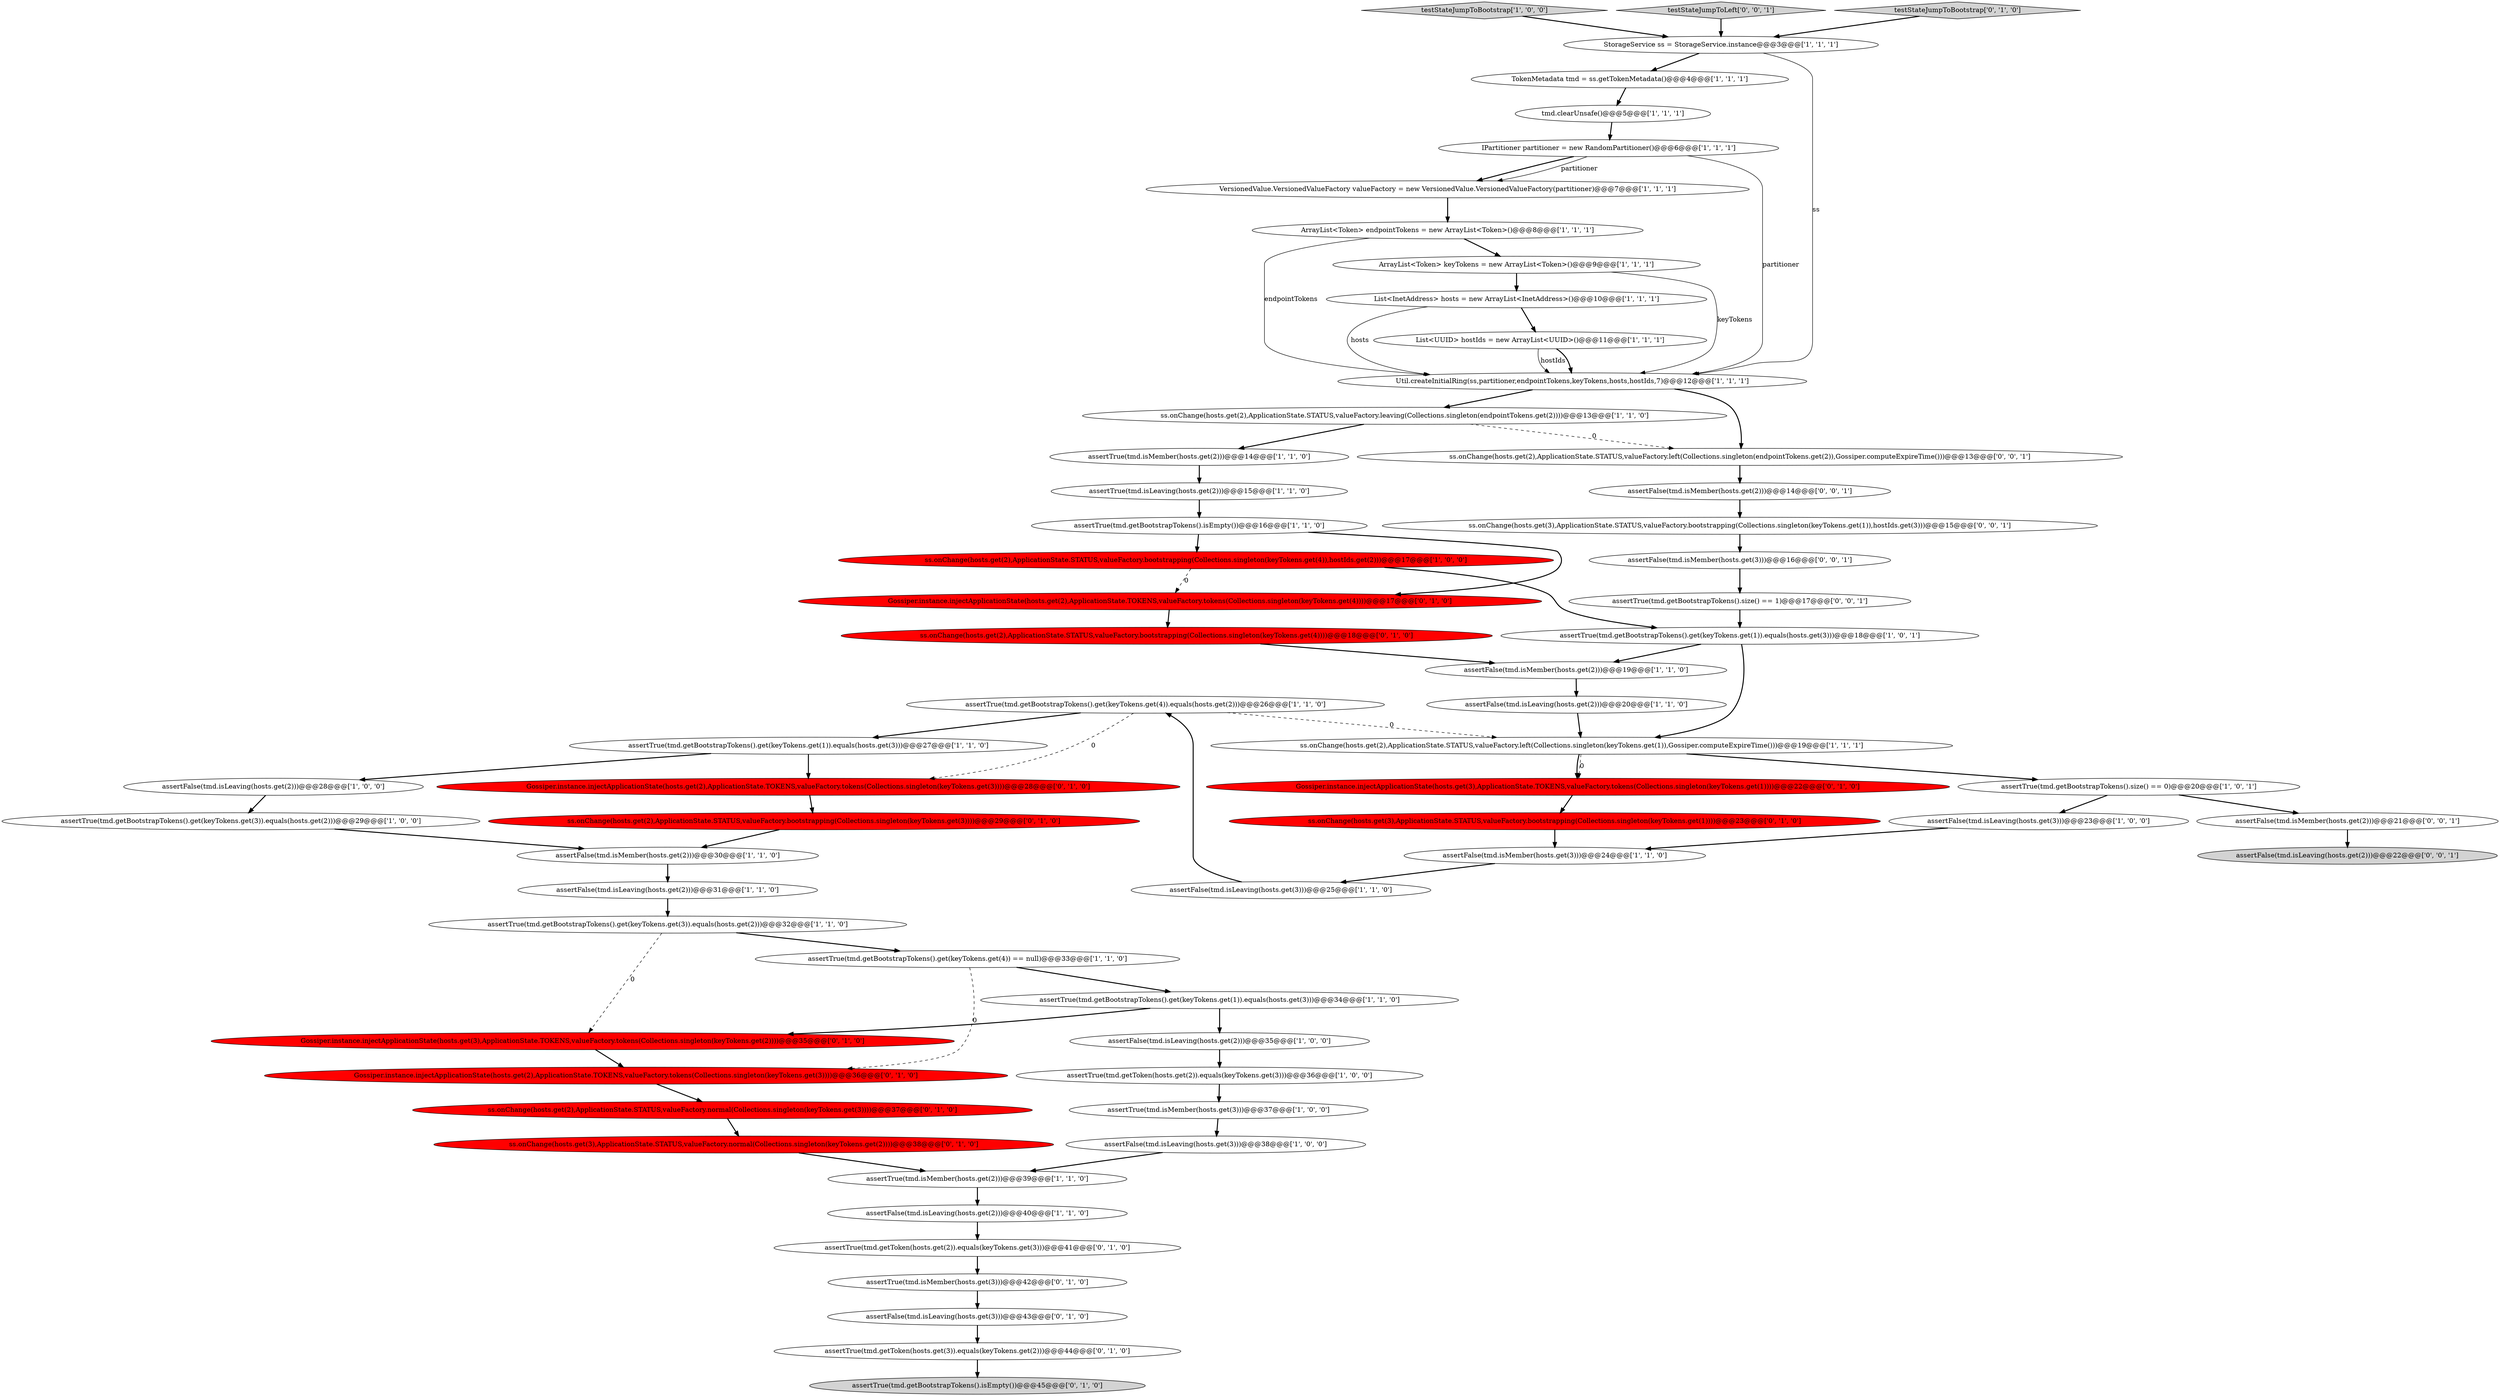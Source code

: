 digraph {
40 [style = filled, label = "Gossiper.instance.injectApplicationState(hosts.get(2),ApplicationState.TOKENS,valueFactory.tokens(Collections.singleton(keyTokens.get(3))))@@@28@@@['0', '1', '0']", fillcolor = red, shape = ellipse image = "AAA1AAABBB2BBB"];
1 [style = filled, label = "TokenMetadata tmd = ss.getTokenMetadata()@@@4@@@['1', '1', '1']", fillcolor = white, shape = ellipse image = "AAA0AAABBB1BBB"];
55 [style = filled, label = "assertFalse(tmd.isMember(hosts.get(2)))@@@14@@@['0', '0', '1']", fillcolor = white, shape = ellipse image = "AAA0AAABBB3BBB"];
36 [style = filled, label = "List<InetAddress> hosts = new ArrayList<InetAddress>()@@@10@@@['1', '1', '1']", fillcolor = white, shape = ellipse image = "AAA0AAABBB1BBB"];
31 [style = filled, label = "ss.onChange(hosts.get(2),ApplicationState.STATUS,valueFactory.left(Collections.singleton(keyTokens.get(1)),Gossiper.computeExpireTime()))@@@19@@@['1', '1', '1']", fillcolor = white, shape = ellipse image = "AAA0AAABBB1BBB"];
18 [style = filled, label = "StorageService ss = StorageService.instance@@@3@@@['1', '1', '1']", fillcolor = white, shape = ellipse image = "AAA0AAABBB1BBB"];
30 [style = filled, label = "assertFalse(tmd.isMember(hosts.get(3)))@@@24@@@['1', '1', '0']", fillcolor = white, shape = ellipse image = "AAA0AAABBB1BBB"];
27 [style = filled, label = "assertFalse(tmd.isLeaving(hosts.get(2)))@@@20@@@['1', '1', '0']", fillcolor = white, shape = ellipse image = "AAA0AAABBB1BBB"];
41 [style = filled, label = "ss.onChange(hosts.get(3),ApplicationState.STATUS,valueFactory.bootstrapping(Collections.singleton(keyTokens.get(1))))@@@23@@@['0', '1', '0']", fillcolor = red, shape = ellipse image = "AAA1AAABBB2BBB"];
44 [style = filled, label = "ss.onChange(hosts.get(2),ApplicationState.STATUS,valueFactory.bootstrapping(Collections.singleton(keyTokens.get(3))))@@@29@@@['0', '1', '0']", fillcolor = red, shape = ellipse image = "AAA1AAABBB2BBB"];
61 [style = filled, label = "assertFalse(tmd.isLeaving(hosts.get(2)))@@@22@@@['0', '0', '1']", fillcolor = lightgray, shape = ellipse image = "AAA0AAABBB3BBB"];
17 [style = filled, label = "IPartitioner partitioner = new RandomPartitioner()@@@6@@@['1', '1', '1']", fillcolor = white, shape = ellipse image = "AAA0AAABBB1BBB"];
54 [style = filled, label = "ss.onChange(hosts.get(3),ApplicationState.STATUS,valueFactory.normal(Collections.singleton(keyTokens.get(2))))@@@38@@@['0', '1', '0']", fillcolor = red, shape = ellipse image = "AAA1AAABBB2BBB"];
20 [style = filled, label = "assertTrue(tmd.isLeaving(hosts.get(2)))@@@15@@@['1', '1', '0']", fillcolor = white, shape = ellipse image = "AAA0AAABBB1BBB"];
22 [style = filled, label = "assertTrue(tmd.getBootstrapTokens().isEmpty())@@@16@@@['1', '1', '0']", fillcolor = white, shape = ellipse image = "AAA0AAABBB1BBB"];
26 [style = filled, label = "assertFalse(tmd.isLeaving(hosts.get(3)))@@@25@@@['1', '1', '0']", fillcolor = white, shape = ellipse image = "AAA0AAABBB1BBB"];
43 [style = filled, label = "assertFalse(tmd.isLeaving(hosts.get(3)))@@@43@@@['0', '1', '0']", fillcolor = white, shape = ellipse image = "AAA0AAABBB2BBB"];
19 [style = filled, label = "assertTrue(tmd.isMember(hosts.get(2)))@@@14@@@['1', '1', '0']", fillcolor = white, shape = ellipse image = "AAA0AAABBB1BBB"];
15 [style = filled, label = "assertTrue(tmd.getBootstrapTokens().get(keyTokens.get(1)).equals(hosts.get(3)))@@@27@@@['1', '1', '0']", fillcolor = white, shape = ellipse image = "AAA0AAABBB1BBB"];
2 [style = filled, label = "assertFalse(tmd.isMember(hosts.get(2)))@@@19@@@['1', '1', '0']", fillcolor = white, shape = ellipse image = "AAA0AAABBB1BBB"];
10 [style = filled, label = "ss.onChange(hosts.get(2),ApplicationState.STATUS,valueFactory.leaving(Collections.singleton(endpointTokens.get(2))))@@@13@@@['1', '1', '0']", fillcolor = white, shape = ellipse image = "AAA0AAABBB1BBB"];
9 [style = filled, label = "assertTrue(tmd.getBootstrapTokens().size() == 0)@@@20@@@['1', '0', '1']", fillcolor = white, shape = ellipse image = "AAA0AAABBB1BBB"];
46 [style = filled, label = "Gossiper.instance.injectApplicationState(hosts.get(2),ApplicationState.TOKENS,valueFactory.tokens(Collections.singleton(keyTokens.get(4))))@@@17@@@['0', '1', '0']", fillcolor = red, shape = ellipse image = "AAA1AAABBB2BBB"];
38 [style = filled, label = "assertTrue(tmd.isMember(hosts.get(2)))@@@39@@@['1', '1', '0']", fillcolor = white, shape = ellipse image = "AAA0AAABBB1BBB"];
57 [style = filled, label = "ss.onChange(hosts.get(2),ApplicationState.STATUS,valueFactory.left(Collections.singleton(endpointTokens.get(2)),Gossiper.computeExpireTime()))@@@13@@@['0', '0', '1']", fillcolor = white, shape = ellipse image = "AAA0AAABBB3BBB"];
28 [style = filled, label = "assertFalse(tmd.isLeaving(hosts.get(2)))@@@35@@@['1', '0', '0']", fillcolor = white, shape = ellipse image = "AAA0AAABBB1BBB"];
33 [style = filled, label = "Util.createInitialRing(ss,partitioner,endpointTokens,keyTokens,hosts,hostIds,7)@@@12@@@['1', '1', '1']", fillcolor = white, shape = ellipse image = "AAA0AAABBB1BBB"];
34 [style = filled, label = "VersionedValue.VersionedValueFactory valueFactory = new VersionedValue.VersionedValueFactory(partitioner)@@@7@@@['1', '1', '1']", fillcolor = white, shape = ellipse image = "AAA0AAABBB1BBB"];
37 [style = filled, label = "assertTrue(tmd.getBootstrapTokens().get(keyTokens.get(1)).equals(hosts.get(3)))@@@34@@@['1', '1', '0']", fillcolor = white, shape = ellipse image = "AAA0AAABBB1BBB"];
53 [style = filled, label = "assertTrue(tmd.isMember(hosts.get(3)))@@@42@@@['0', '1', '0']", fillcolor = white, shape = ellipse image = "AAA0AAABBB2BBB"];
5 [style = filled, label = "assertFalse(tmd.isLeaving(hosts.get(3)))@@@23@@@['1', '0', '0']", fillcolor = white, shape = ellipse image = "AAA0AAABBB1BBB"];
8 [style = filled, label = "ArrayList<Token> keyTokens = new ArrayList<Token>()@@@9@@@['1', '1', '1']", fillcolor = white, shape = ellipse image = "AAA0AAABBB1BBB"];
16 [style = filled, label = "assertTrue(tmd.getBootstrapTokens().get(keyTokens.get(3)).equals(hosts.get(2)))@@@29@@@['1', '0', '0']", fillcolor = white, shape = ellipse image = "AAA0AAABBB1BBB"];
21 [style = filled, label = "assertFalse(tmd.isLeaving(hosts.get(2)))@@@31@@@['1', '1', '0']", fillcolor = white, shape = ellipse image = "AAA0AAABBB1BBB"];
24 [style = filled, label = "assertFalse(tmd.isLeaving(hosts.get(2)))@@@40@@@['1', '1', '0']", fillcolor = white, shape = ellipse image = "AAA0AAABBB1BBB"];
39 [style = filled, label = "Gossiper.instance.injectApplicationState(hosts.get(3),ApplicationState.TOKENS,valueFactory.tokens(Collections.singleton(keyTokens.get(1))))@@@22@@@['0', '1', '0']", fillcolor = red, shape = ellipse image = "AAA1AAABBB2BBB"];
45 [style = filled, label = "Gossiper.instance.injectApplicationState(hosts.get(3),ApplicationState.TOKENS,valueFactory.tokens(Collections.singleton(keyTokens.get(2))))@@@35@@@['0', '1', '0']", fillcolor = red, shape = ellipse image = "AAA1AAABBB2BBB"];
12 [style = filled, label = "assertFalse(tmd.isLeaving(hosts.get(3)))@@@38@@@['1', '0', '0']", fillcolor = white, shape = ellipse image = "AAA0AAABBB1BBB"];
60 [style = filled, label = "ss.onChange(hosts.get(3),ApplicationState.STATUS,valueFactory.bootstrapping(Collections.singleton(keyTokens.get(1)),hostIds.get(3)))@@@15@@@['0', '0', '1']", fillcolor = white, shape = ellipse image = "AAA0AAABBB3BBB"];
50 [style = filled, label = "ss.onChange(hosts.get(2),ApplicationState.STATUS,valueFactory.normal(Collections.singleton(keyTokens.get(3))))@@@37@@@['0', '1', '0']", fillcolor = red, shape = ellipse image = "AAA1AAABBB2BBB"];
4 [style = filled, label = "testStateJumpToBootstrap['1', '0', '0']", fillcolor = lightgray, shape = diamond image = "AAA0AAABBB1BBB"];
48 [style = filled, label = "assertTrue(tmd.getBootstrapTokens().isEmpty())@@@45@@@['0', '1', '0']", fillcolor = lightgray, shape = ellipse image = "AAA0AAABBB2BBB"];
56 [style = filled, label = "assertFalse(tmd.isMember(hosts.get(2)))@@@21@@@['0', '0', '1']", fillcolor = white, shape = ellipse image = "AAA0AAABBB3BBB"];
42 [style = filled, label = "assertTrue(tmd.getToken(hosts.get(3)).equals(keyTokens.get(2)))@@@44@@@['0', '1', '0']", fillcolor = white, shape = ellipse image = "AAA0AAABBB2BBB"];
59 [style = filled, label = "assertTrue(tmd.getBootstrapTokens().size() == 1)@@@17@@@['0', '0', '1']", fillcolor = white, shape = ellipse image = "AAA0AAABBB3BBB"];
6 [style = filled, label = "ArrayList<Token> endpointTokens = new ArrayList<Token>()@@@8@@@['1', '1', '1']", fillcolor = white, shape = ellipse image = "AAA0AAABBB1BBB"];
62 [style = filled, label = "assertFalse(tmd.isMember(hosts.get(3)))@@@16@@@['0', '0', '1']", fillcolor = white, shape = ellipse image = "AAA0AAABBB3BBB"];
47 [style = filled, label = "assertTrue(tmd.getToken(hosts.get(2)).equals(keyTokens.get(3)))@@@41@@@['0', '1', '0']", fillcolor = white, shape = ellipse image = "AAA0AAABBB2BBB"];
25 [style = filled, label = "ss.onChange(hosts.get(2),ApplicationState.STATUS,valueFactory.bootstrapping(Collections.singleton(keyTokens.get(4)),hostIds.get(2)))@@@17@@@['1', '0', '0']", fillcolor = red, shape = ellipse image = "AAA1AAABBB1BBB"];
3 [style = filled, label = "assertTrue(tmd.getBootstrapTokens().get(keyTokens.get(4)).equals(hosts.get(2)))@@@26@@@['1', '1', '0']", fillcolor = white, shape = ellipse image = "AAA0AAABBB1BBB"];
32 [style = filled, label = "assertTrue(tmd.getBootstrapTokens().get(keyTokens.get(1)).equals(hosts.get(3)))@@@18@@@['1', '0', '1']", fillcolor = white, shape = ellipse image = "AAA0AAABBB1BBB"];
58 [style = filled, label = "testStateJumpToLeft['0', '0', '1']", fillcolor = lightgray, shape = diamond image = "AAA0AAABBB3BBB"];
52 [style = filled, label = "Gossiper.instance.injectApplicationState(hosts.get(2),ApplicationState.TOKENS,valueFactory.tokens(Collections.singleton(keyTokens.get(3))))@@@36@@@['0', '1', '0']", fillcolor = red, shape = ellipse image = "AAA1AAABBB2BBB"];
29 [style = filled, label = "assertTrue(tmd.getBootstrapTokens().get(keyTokens.get(4)) == null)@@@33@@@['1', '1', '0']", fillcolor = white, shape = ellipse image = "AAA0AAABBB1BBB"];
49 [style = filled, label = "ss.onChange(hosts.get(2),ApplicationState.STATUS,valueFactory.bootstrapping(Collections.singleton(keyTokens.get(4))))@@@18@@@['0', '1', '0']", fillcolor = red, shape = ellipse image = "AAA1AAABBB2BBB"];
13 [style = filled, label = "assertFalse(tmd.isLeaving(hosts.get(2)))@@@28@@@['1', '0', '0']", fillcolor = white, shape = ellipse image = "AAA0AAABBB1BBB"];
7 [style = filled, label = "assertTrue(tmd.getToken(hosts.get(2)).equals(keyTokens.get(3)))@@@36@@@['1', '0', '0']", fillcolor = white, shape = ellipse image = "AAA0AAABBB1BBB"];
23 [style = filled, label = "assertFalse(tmd.isMember(hosts.get(2)))@@@30@@@['1', '1', '0']", fillcolor = white, shape = ellipse image = "AAA0AAABBB1BBB"];
35 [style = filled, label = "assertTrue(tmd.getBootstrapTokens().get(keyTokens.get(3)).equals(hosts.get(2)))@@@32@@@['1', '1', '0']", fillcolor = white, shape = ellipse image = "AAA0AAABBB1BBB"];
14 [style = filled, label = "assertTrue(tmd.isMember(hosts.get(3)))@@@37@@@['1', '0', '0']", fillcolor = white, shape = ellipse image = "AAA0AAABBB1BBB"];
11 [style = filled, label = "List<UUID> hostIds = new ArrayList<UUID>()@@@11@@@['1', '1', '1']", fillcolor = white, shape = ellipse image = "AAA0AAABBB1BBB"];
51 [style = filled, label = "testStateJumpToBootstrap['0', '1', '0']", fillcolor = lightgray, shape = diamond image = "AAA0AAABBB2BBB"];
0 [style = filled, label = "tmd.clearUnsafe()@@@5@@@['1', '1', '1']", fillcolor = white, shape = ellipse image = "AAA0AAABBB1BBB"];
55->60 [style = bold, label=""];
10->57 [style = dashed, label="0"];
62->59 [style = bold, label=""];
47->53 [style = bold, label=""];
22->25 [style = bold, label=""];
15->13 [style = bold, label=""];
22->46 [style = bold, label=""];
37->28 [style = bold, label=""];
35->29 [style = bold, label=""];
3->40 [style = dashed, label="0"];
17->34 [style = solid, label="partitioner"];
38->24 [style = bold, label=""];
31->9 [style = bold, label=""];
3->31 [style = dashed, label="0"];
0->17 [style = bold, label=""];
57->55 [style = bold, label=""];
26->3 [style = bold, label=""];
10->19 [style = bold, label=""];
19->20 [style = bold, label=""];
46->49 [style = bold, label=""];
59->32 [style = bold, label=""];
30->26 [style = bold, label=""];
43->42 [style = bold, label=""];
25->32 [style = bold, label=""];
28->7 [style = bold, label=""];
60->62 [style = bold, label=""];
31->39 [style = dashed, label="0"];
27->31 [style = bold, label=""];
8->33 [style = solid, label="keyTokens"];
36->33 [style = solid, label="hosts"];
33->10 [style = bold, label=""];
3->15 [style = bold, label=""];
4->18 [style = bold, label=""];
1->0 [style = bold, label=""];
16->23 [style = bold, label=""];
29->37 [style = bold, label=""];
42->48 [style = bold, label=""];
33->57 [style = bold, label=""];
56->61 [style = bold, label=""];
58->18 [style = bold, label=""];
17->33 [style = solid, label="partitioner"];
32->2 [style = bold, label=""];
36->11 [style = bold, label=""];
13->16 [style = bold, label=""];
24->47 [style = bold, label=""];
29->52 [style = dashed, label="0"];
20->22 [style = bold, label=""];
35->45 [style = dashed, label="0"];
7->14 [style = bold, label=""];
44->23 [style = bold, label=""];
17->34 [style = bold, label=""];
8->36 [style = bold, label=""];
12->38 [style = bold, label=""];
41->30 [style = bold, label=""];
9->56 [style = bold, label=""];
18->33 [style = solid, label="ss"];
18->1 [style = bold, label=""];
23->21 [style = bold, label=""];
11->33 [style = solid, label="hostIds"];
14->12 [style = bold, label=""];
34->6 [style = bold, label=""];
6->8 [style = bold, label=""];
51->18 [style = bold, label=""];
11->33 [style = bold, label=""];
9->5 [style = bold, label=""];
2->27 [style = bold, label=""];
49->2 [style = bold, label=""];
25->46 [style = dashed, label="0"];
39->41 [style = bold, label=""];
15->40 [style = bold, label=""];
37->45 [style = bold, label=""];
52->50 [style = bold, label=""];
31->39 [style = bold, label=""];
5->30 [style = bold, label=""];
21->35 [style = bold, label=""];
6->33 [style = solid, label="endpointTokens"];
54->38 [style = bold, label=""];
50->54 [style = bold, label=""];
53->43 [style = bold, label=""];
45->52 [style = bold, label=""];
32->31 [style = bold, label=""];
40->44 [style = bold, label=""];
}

